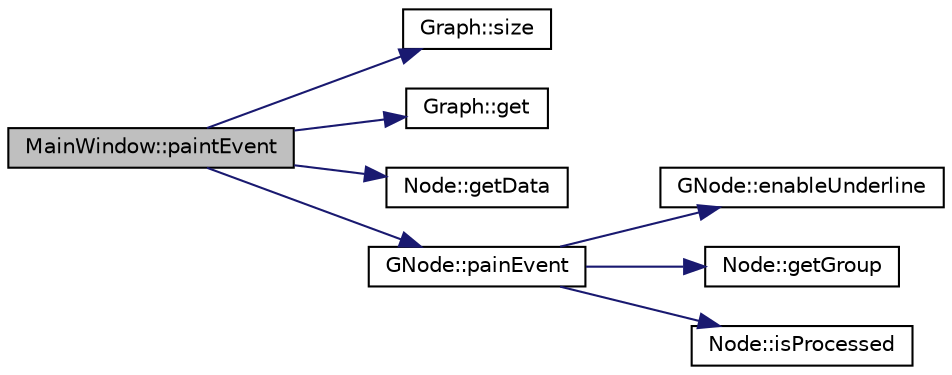digraph "MainWindow::paintEvent"
{
  edge [fontname="Helvetica",fontsize="10",labelfontname="Helvetica",labelfontsize="10"];
  node [fontname="Helvetica",fontsize="10",shape=record];
  rankdir="LR";
  Node10 [label="MainWindow::paintEvent",height=0.2,width=0.4,color="black", fillcolor="grey75", style="filled", fontcolor="black"];
  Node10 -> Node11 [color="midnightblue",fontsize="10",style="solid"];
  Node11 [label="Graph::size",height=0.2,width=0.4,color="black", fillcolor="white", style="filled",URL="$class_graph.html#a6539d03f6d3f42042196f0f79455bdd8",tooltip="Size() "];
  Node10 -> Node12 [color="midnightblue",fontsize="10",style="solid"];
  Node12 [label="Graph::get",height=0.2,width=0.4,color="black", fillcolor="white", style="filled",URL="$class_graph.html#a78762961b8cf256a828c80cb7ec26021",tooltip="get "];
  Node10 -> Node13 [color="midnightblue",fontsize="10",style="solid"];
  Node13 [label="Node::getData",height=0.2,width=0.4,color="black", fillcolor="white", style="filled",URL="$class_node.html#a56fd0bc1abfad73e9ac9561a0f20c23d",tooltip="Getter Data. "];
  Node10 -> Node14 [color="midnightblue",fontsize="10",style="solid"];
  Node14 [label="GNode::painEvent",height=0.2,width=0.4,color="black", fillcolor="white", style="filled",URL="$struct_g_node.html#a380b1efbcfae97d1746ce7f30f983742"];
  Node14 -> Node15 [color="midnightblue",fontsize="10",style="solid"];
  Node15 [label="GNode::enableUnderline",height=0.2,width=0.4,color="black", fillcolor="white", style="filled",URL="$struct_g_node.html#a1828c2a21037df0a85be72c1c65266dd"];
  Node14 -> Node16 [color="midnightblue",fontsize="10",style="solid"];
  Node16 [label="Node::getGroup",height=0.2,width=0.4,color="black", fillcolor="white", style="filled",URL="$class_node.html#a459e4ba8eb31ccc165d00110a6e4d9ae",tooltip="Getter Group. "];
  Node14 -> Node17 [color="midnightblue",fontsize="10",style="solid"];
  Node17 [label="Node::isProcessed",height=0.2,width=0.4,color="black", fillcolor="white", style="filled",URL="$class_node.html#a1fa00bc88d4a66614ee06c913dbda27f",tooltip="Getter processed. "];
}
